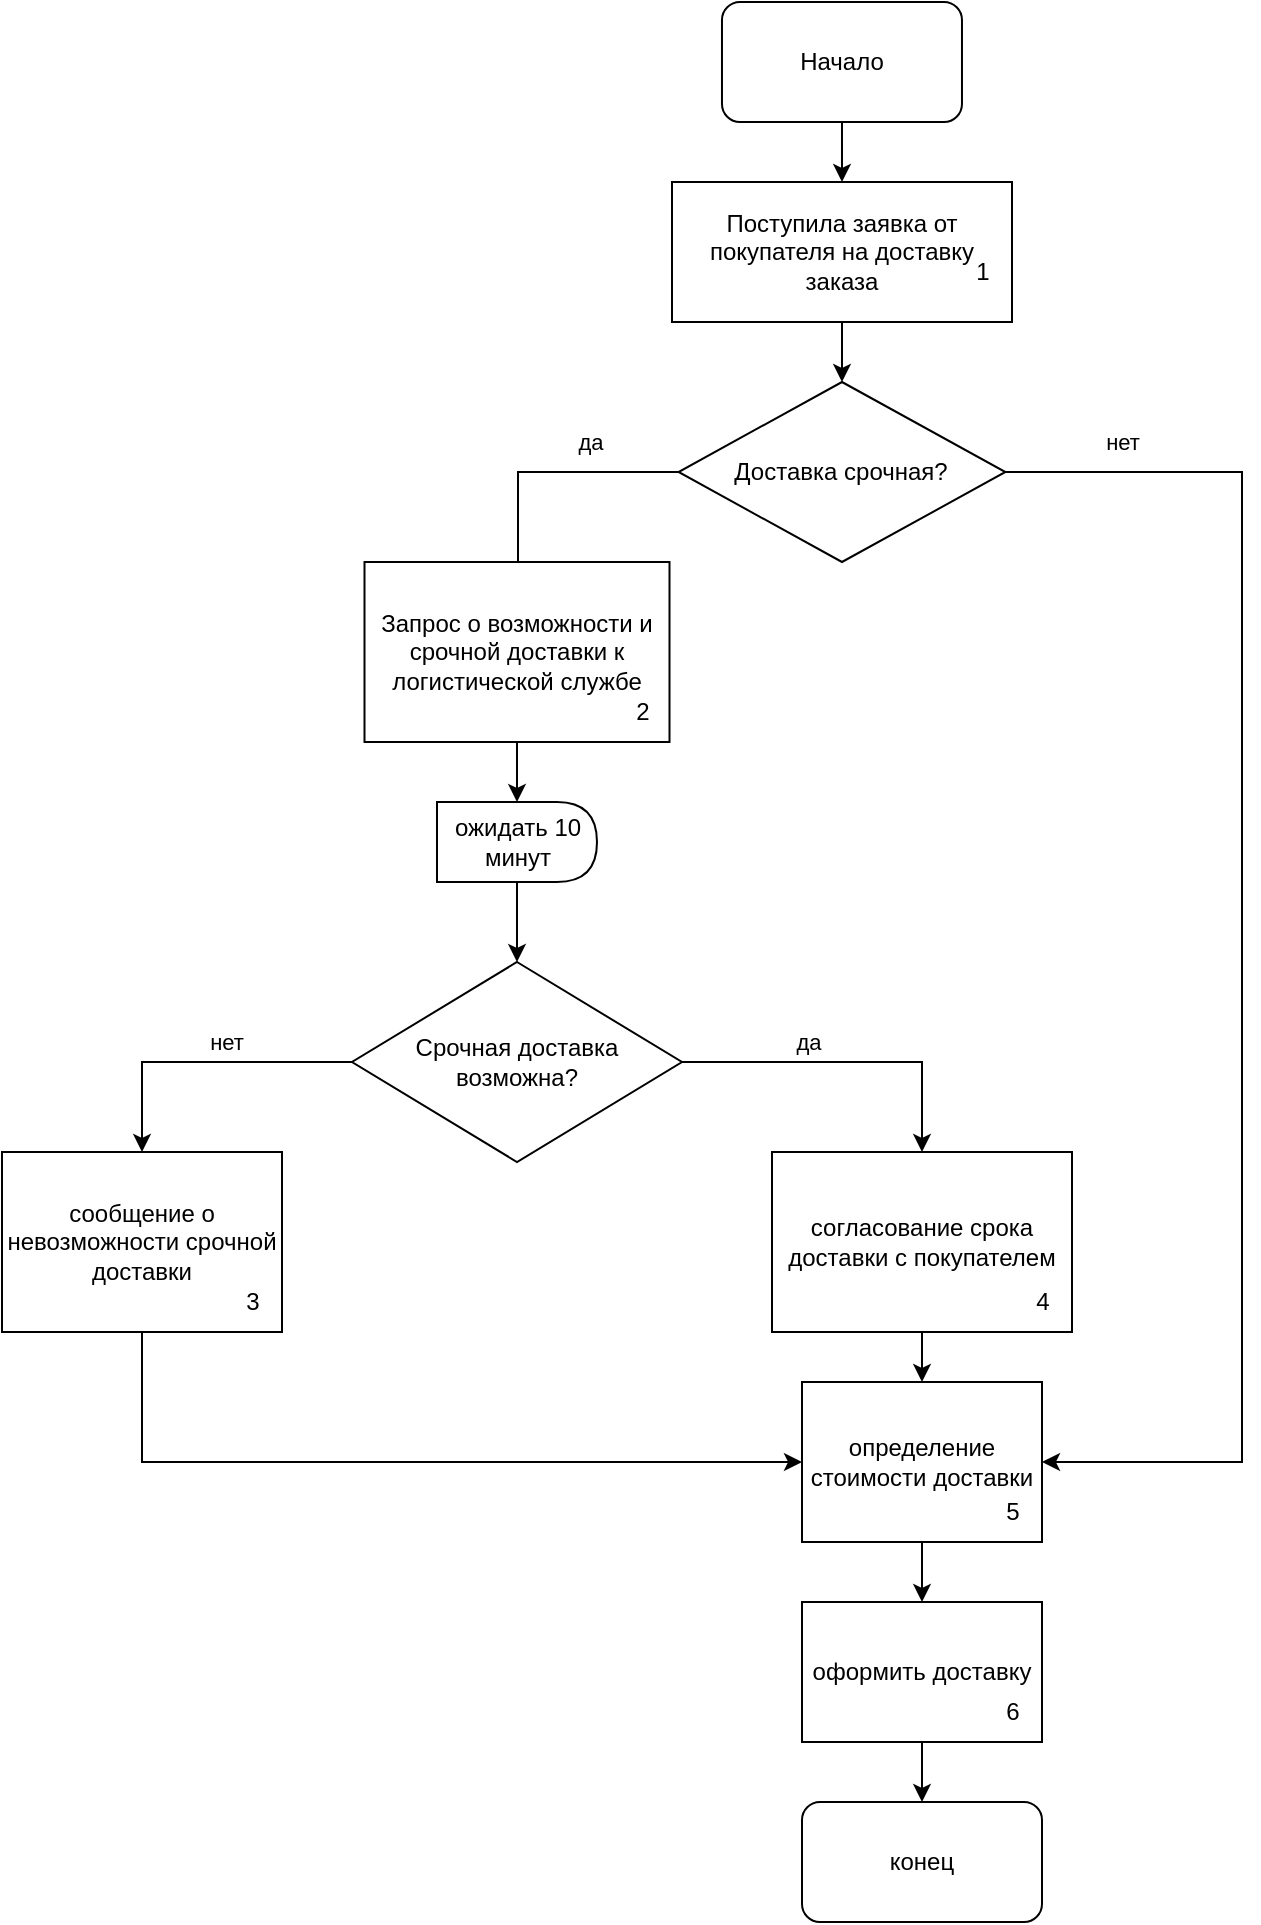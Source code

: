 <mxfile version="25.0.3">
  <diagram name="Страница — 1" id="R8-vD6b8qsQaa1g3tX-5">
    <mxGraphModel dx="1050" dy="567" grid="1" gridSize="10" guides="1" tooltips="1" connect="1" arrows="1" fold="1" page="1" pageScale="1" pageWidth="827" pageHeight="1169" background="#ffffff" math="0" shadow="0">
      <root>
        <mxCell id="0" />
        <mxCell id="1" parent="0" />
        <mxCell id="k4bWige993cw1TNvOgGH-14" style="edgeStyle=orthogonalEdgeStyle;rounded=0;orthogonalLoop=1;jettySize=auto;html=1;exitX=0.5;exitY=1;exitDx=0;exitDy=0;" parent="1" source="k4bWige993cw1TNvOgGH-2" target="k4bWige993cw1TNvOgGH-3" edge="1">
          <mxGeometry relative="1" as="geometry" />
        </mxCell>
        <mxCell id="k4bWige993cw1TNvOgGH-2" value="Начало" style="rounded=1;whiteSpace=wrap;html=1;" parent="1" vertex="1">
          <mxGeometry x="379.99" y="110" width="120" height="60" as="geometry" />
        </mxCell>
        <mxCell id="k4bWige993cw1TNvOgGH-15" style="edgeStyle=orthogonalEdgeStyle;rounded=0;orthogonalLoop=1;jettySize=auto;html=1;exitX=0.5;exitY=1;exitDx=0;exitDy=0;entryX=0.5;entryY=0;entryDx=0;entryDy=0;" parent="1" source="k4bWige993cw1TNvOgGH-3" target="k4bWige993cw1TNvOgGH-4" edge="1">
          <mxGeometry relative="1" as="geometry" />
        </mxCell>
        <mxCell id="k4bWige993cw1TNvOgGH-3" value="Поступила заявка от покупателя на доставку заказа" style="rounded=0;whiteSpace=wrap;html=1;" parent="1" vertex="1">
          <mxGeometry x="355" y="200" width="170" height="70" as="geometry" />
        </mxCell>
        <mxCell id="k4bWige993cw1TNvOgGH-17" style="edgeStyle=orthogonalEdgeStyle;rounded=0;orthogonalLoop=1;jettySize=auto;html=1;entryX=0.5;entryY=0;entryDx=0;entryDy=0;" parent="1" source="k4bWige993cw1TNvOgGH-4" target="k4bWige993cw1TNvOgGH-5" edge="1">
          <mxGeometry relative="1" as="geometry">
            <Array as="points">
              <mxPoint x="278" y="345" />
              <mxPoint x="278" y="400" />
            </Array>
          </mxGeometry>
        </mxCell>
        <mxCell id="k4bWige993cw1TNvOgGH-18" value="да" style="edgeLabel;html=1;align=center;verticalAlign=middle;resizable=0;points=[];" parent="k4bWige993cw1TNvOgGH-17" vertex="1" connectable="0">
          <mxGeometry x="-0.387" y="-1" relative="1" as="geometry">
            <mxPoint y="-14" as="offset" />
          </mxGeometry>
        </mxCell>
        <mxCell id="k4bWige993cw1TNvOgGH-34" style="edgeStyle=orthogonalEdgeStyle;rounded=0;orthogonalLoop=1;jettySize=auto;html=1;entryX=1;entryY=0.5;entryDx=0;entryDy=0;" parent="1" source="k4bWige993cw1TNvOgGH-4" target="k4bWige993cw1TNvOgGH-11" edge="1">
          <mxGeometry relative="1" as="geometry">
            <Array as="points">
              <mxPoint x="640" y="345" />
              <mxPoint x="640" y="840" />
            </Array>
          </mxGeometry>
        </mxCell>
        <mxCell id="k4bWige993cw1TNvOgGH-35" value="нет" style="edgeLabel;html=1;align=center;verticalAlign=middle;resizable=0;points=[];" parent="k4bWige993cw1TNvOgGH-34" vertex="1" connectable="0">
          <mxGeometry x="-0.829" y="2" relative="1" as="geometry">
            <mxPoint x="-3" y="-13" as="offset" />
          </mxGeometry>
        </mxCell>
        <mxCell id="k4bWige993cw1TNvOgGH-4" value="Доставка срочная?" style="rhombus;whiteSpace=wrap;html=1;" parent="1" vertex="1">
          <mxGeometry x="358.28" y="300" width="163.43" height="90" as="geometry" />
        </mxCell>
        <mxCell id="k4bWige993cw1TNvOgGH-19" style="edgeStyle=orthogonalEdgeStyle;rounded=0;orthogonalLoop=1;jettySize=auto;html=1;exitX=0.5;exitY=1;exitDx=0;exitDy=0;" parent="1" source="k4bWige993cw1TNvOgGH-5" target="k4bWige993cw1TNvOgGH-7" edge="1">
          <mxGeometry relative="1" as="geometry" />
        </mxCell>
        <mxCell id="k4bWige993cw1TNvOgGH-5" value="Запрос о возможности и срочной доставки к логистической службе" style="rounded=0;whiteSpace=wrap;html=1;" parent="1" vertex="1">
          <mxGeometry x="201.25" y="390" width="152.5" height="90" as="geometry" />
        </mxCell>
        <mxCell id="k4bWige993cw1TNvOgGH-20" style="edgeStyle=orthogonalEdgeStyle;rounded=0;orthogonalLoop=1;jettySize=auto;html=1;exitX=0.5;exitY=1;exitDx=0;exitDy=0;entryX=0.5;entryY=0;entryDx=0;entryDy=0;" parent="1" source="k4bWige993cw1TNvOgGH-7" target="k4bWige993cw1TNvOgGH-8" edge="1">
          <mxGeometry relative="1" as="geometry" />
        </mxCell>
        <mxCell id="k4bWige993cw1TNvOgGH-7" value="ожидать 10 минут" style="shape=delay;whiteSpace=wrap;html=1;" parent="1" vertex="1">
          <mxGeometry x="237.5" y="510" width="80" height="40" as="geometry" />
        </mxCell>
        <mxCell id="k4bWige993cw1TNvOgGH-21" style="edgeStyle=orthogonalEdgeStyle;rounded=0;orthogonalLoop=1;jettySize=auto;html=1;exitX=0;exitY=0.5;exitDx=0;exitDy=0;entryX=0.5;entryY=0;entryDx=0;entryDy=0;" parent="1" source="k4bWige993cw1TNvOgGH-8" target="k4bWige993cw1TNvOgGH-9" edge="1">
          <mxGeometry relative="1" as="geometry" />
        </mxCell>
        <mxCell id="k4bWige993cw1TNvOgGH-22" value="нет" style="edgeLabel;html=1;align=center;verticalAlign=middle;resizable=0;points=[];" parent="k4bWige993cw1TNvOgGH-21" vertex="1" connectable="0">
          <mxGeometry x="-0.212" y="2" relative="1" as="geometry">
            <mxPoint x="-4" y="-12" as="offset" />
          </mxGeometry>
        </mxCell>
        <mxCell id="k4bWige993cw1TNvOgGH-23" style="edgeStyle=orthogonalEdgeStyle;rounded=0;orthogonalLoop=1;jettySize=auto;html=1;entryX=0.5;entryY=0;entryDx=0;entryDy=0;" parent="1" source="k4bWige993cw1TNvOgGH-8" target="k4bWige993cw1TNvOgGH-10" edge="1">
          <mxGeometry relative="1" as="geometry" />
        </mxCell>
        <mxCell id="k4bWige993cw1TNvOgGH-25" value="да" style="edgeLabel;html=1;align=center;verticalAlign=middle;resizable=0;points=[];" parent="k4bWige993cw1TNvOgGH-23" vertex="1" connectable="0">
          <mxGeometry x="-0.242" y="2" relative="1" as="geometry">
            <mxPoint y="-8" as="offset" />
          </mxGeometry>
        </mxCell>
        <mxCell id="k4bWige993cw1TNvOgGH-8" value="Срочная доставка возможна?" style="rhombus;whiteSpace=wrap;html=1;" parent="1" vertex="1">
          <mxGeometry x="195" y="590" width="165" height="100" as="geometry" />
        </mxCell>
        <mxCell id="k4bWige993cw1TNvOgGH-29" style="edgeStyle=orthogonalEdgeStyle;rounded=0;orthogonalLoop=1;jettySize=auto;html=1;exitX=0.5;exitY=1;exitDx=0;exitDy=0;entryX=0;entryY=0.5;entryDx=0;entryDy=0;" parent="1" source="k4bWige993cw1TNvOgGH-9" target="k4bWige993cw1TNvOgGH-11" edge="1">
          <mxGeometry relative="1" as="geometry" />
        </mxCell>
        <mxCell id="k4bWige993cw1TNvOgGH-9" value="сообщение о невозможности срочной доставки" style="rounded=0;whiteSpace=wrap;html=1;" parent="1" vertex="1">
          <mxGeometry x="20" y="685" width="140" height="90" as="geometry" />
        </mxCell>
        <mxCell id="k4bWige993cw1TNvOgGH-26" style="edgeStyle=orthogonalEdgeStyle;rounded=0;orthogonalLoop=1;jettySize=auto;html=1;exitX=0.5;exitY=1;exitDx=0;exitDy=0;" parent="1" source="k4bWige993cw1TNvOgGH-10" target="k4bWige993cw1TNvOgGH-11" edge="1">
          <mxGeometry relative="1" as="geometry" />
        </mxCell>
        <mxCell id="k4bWige993cw1TNvOgGH-10" value="согласование срока доставки с покупателем" style="rounded=0;whiteSpace=wrap;html=1;" parent="1" vertex="1">
          <mxGeometry x="405" y="685" width="150" height="90" as="geometry" />
        </mxCell>
        <mxCell id="k4bWige993cw1TNvOgGH-27" style="edgeStyle=orthogonalEdgeStyle;rounded=0;orthogonalLoop=1;jettySize=auto;html=1;exitX=0.5;exitY=1;exitDx=0;exitDy=0;entryX=0.5;entryY=0;entryDx=0;entryDy=0;" parent="1" source="k4bWige993cw1TNvOgGH-11" target="k4bWige993cw1TNvOgGH-12" edge="1">
          <mxGeometry relative="1" as="geometry" />
        </mxCell>
        <mxCell id="k4bWige993cw1TNvOgGH-11" value="определение стоимости доставки" style="rounded=0;whiteSpace=wrap;html=1;" parent="1" vertex="1">
          <mxGeometry x="420" y="800" width="120" height="80" as="geometry" />
        </mxCell>
        <mxCell id="k4bWige993cw1TNvOgGH-28" style="edgeStyle=orthogonalEdgeStyle;rounded=0;orthogonalLoop=1;jettySize=auto;html=1;exitX=0.5;exitY=1;exitDx=0;exitDy=0;" parent="1" source="k4bWige993cw1TNvOgGH-12" target="k4bWige993cw1TNvOgGH-13" edge="1">
          <mxGeometry relative="1" as="geometry" />
        </mxCell>
        <mxCell id="k4bWige993cw1TNvOgGH-12" value="оформить доставку" style="rounded=0;whiteSpace=wrap;html=1;" parent="1" vertex="1">
          <mxGeometry x="420" y="910" width="120" height="70" as="geometry" />
        </mxCell>
        <mxCell id="k4bWige993cw1TNvOgGH-13" value="конец" style="rounded=1;whiteSpace=wrap;html=1;" parent="1" vertex="1">
          <mxGeometry x="420" y="1010" width="120" height="60" as="geometry" />
        </mxCell>
        <mxCell id="k4bWige993cw1TNvOgGH-16" value="1" style="text;html=1;align=center;verticalAlign=middle;resizable=0;points=[];autosize=1;strokeColor=none;fillColor=none;" parent="1" vertex="1">
          <mxGeometry x="495" y="230" width="30" height="30" as="geometry" />
        </mxCell>
        <mxCell id="k4bWige993cw1TNvOgGH-30" value="2" style="text;html=1;align=center;verticalAlign=middle;resizable=0;points=[];autosize=1;strokeColor=none;fillColor=none;" parent="1" vertex="1">
          <mxGeometry x="325" y="450" width="30" height="30" as="geometry" />
        </mxCell>
        <mxCell id="k4bWige993cw1TNvOgGH-31" value="3" style="text;html=1;align=center;verticalAlign=middle;resizable=0;points=[];autosize=1;strokeColor=none;fillColor=none;" parent="1" vertex="1">
          <mxGeometry x="130" y="745" width="30" height="30" as="geometry" />
        </mxCell>
        <mxCell id="k4bWige993cw1TNvOgGH-32" value="4" style="text;html=1;align=center;verticalAlign=middle;resizable=0;points=[];autosize=1;strokeColor=none;fillColor=none;" parent="1" vertex="1">
          <mxGeometry x="525" y="745" width="30" height="30" as="geometry" />
        </mxCell>
        <mxCell id="k4bWige993cw1TNvOgGH-33" value="5" style="text;html=1;align=center;verticalAlign=middle;resizable=0;points=[];autosize=1;strokeColor=none;fillColor=none;" parent="1" vertex="1">
          <mxGeometry x="510" y="850" width="30" height="30" as="geometry" />
        </mxCell>
        <mxCell id="k4bWige993cw1TNvOgGH-36" value="6" style="text;html=1;align=center;verticalAlign=middle;resizable=0;points=[];autosize=1;strokeColor=none;fillColor=none;" parent="1" vertex="1">
          <mxGeometry x="510" y="950" width="30" height="30" as="geometry" />
        </mxCell>
      </root>
    </mxGraphModel>
  </diagram>
</mxfile>
